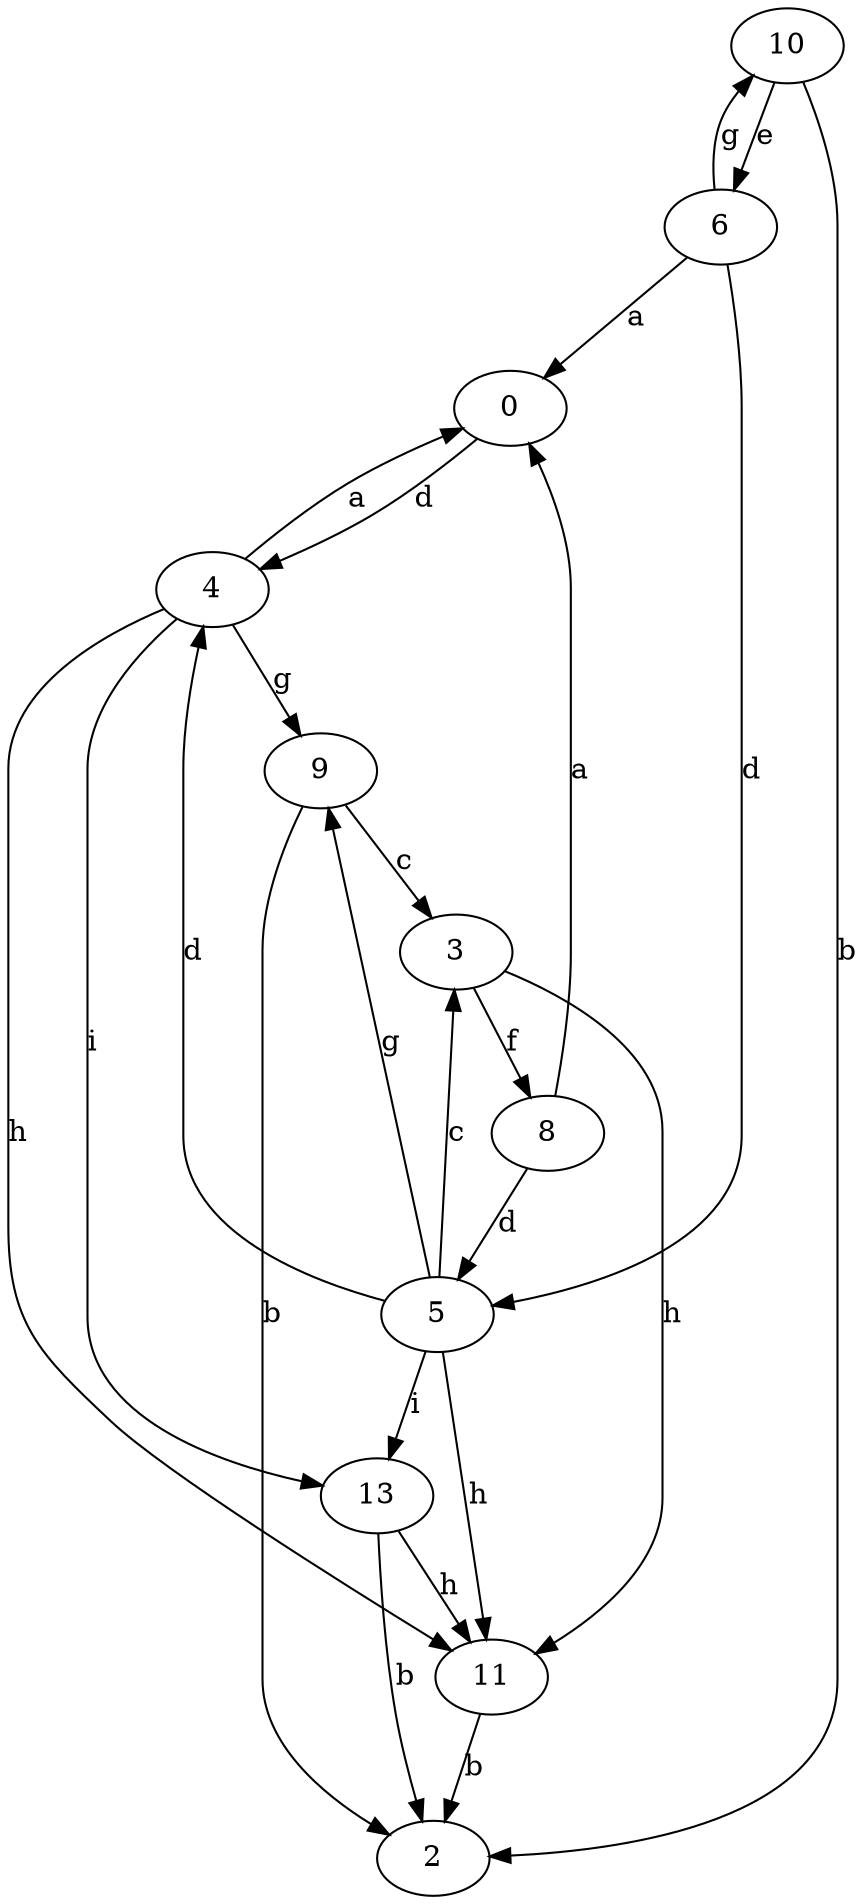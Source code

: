 strict digraph  {
0;
2;
3;
4;
5;
6;
8;
9;
10;
11;
13;
0 -> 4  [label=d];
3 -> 8  [label=f];
3 -> 11  [label=h];
4 -> 0  [label=a];
4 -> 9  [label=g];
4 -> 11  [label=h];
4 -> 13  [label=i];
5 -> 3  [label=c];
5 -> 4  [label=d];
5 -> 9  [label=g];
5 -> 11  [label=h];
5 -> 13  [label=i];
6 -> 0  [label=a];
6 -> 5  [label=d];
6 -> 10  [label=g];
8 -> 0  [label=a];
8 -> 5  [label=d];
9 -> 2  [label=b];
9 -> 3  [label=c];
10 -> 2  [label=b];
10 -> 6  [label=e];
11 -> 2  [label=b];
13 -> 2  [label=b];
13 -> 11  [label=h];
}
